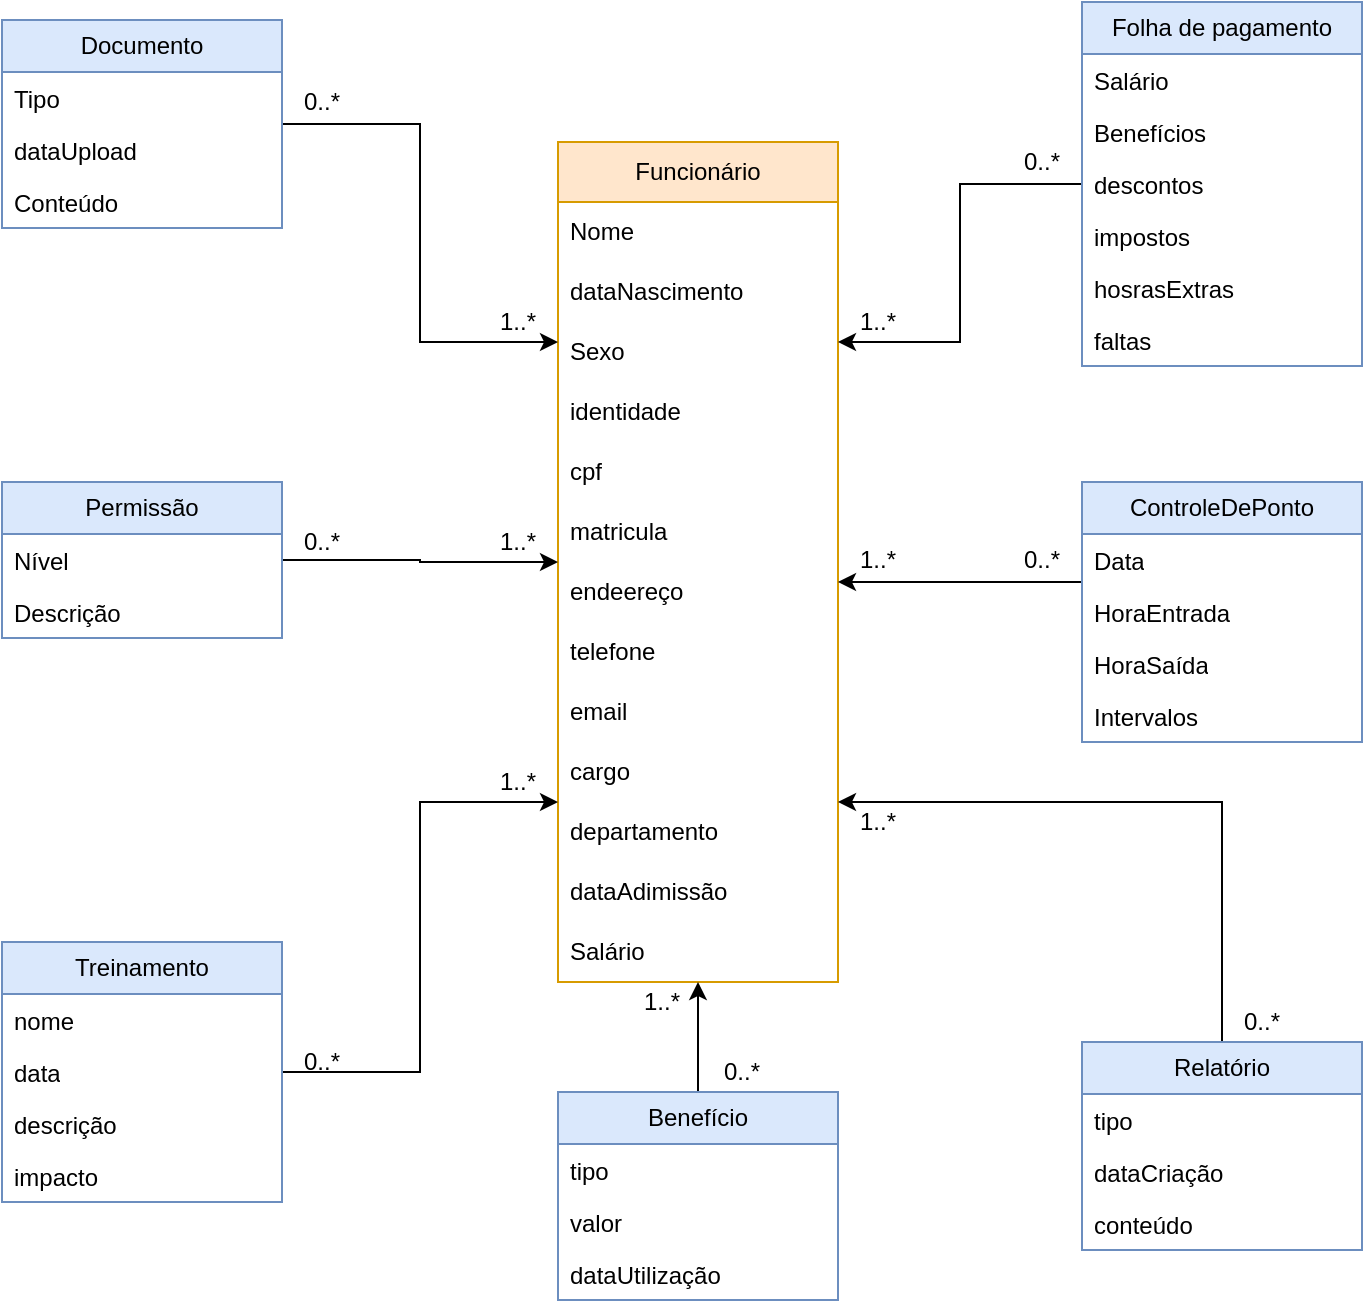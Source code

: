 <mxfile version="21.6.8" type="github">
  <diagram id="C5RBs43oDa-KdzZeNtuy" name="Page-1">
    <mxGraphModel dx="1434" dy="768" grid="0" gridSize="10" guides="1" tooltips="1" connect="1" arrows="1" fold="1" page="0" pageScale="1" pageWidth="827" pageHeight="1169" math="0" shadow="0">
      <root>
        <mxCell id="WIyWlLk6GJQsqaUBKTNV-0" />
        <mxCell id="WIyWlLk6GJQsqaUBKTNV-1" parent="WIyWlLk6GJQsqaUBKTNV-0" />
        <mxCell id="XSDL3ufl_Xw_I7IrvzXn-6" value="Funcionário" style="swimlane;fontStyle=0;childLayout=stackLayout;horizontal=1;startSize=30;horizontalStack=0;resizeParent=1;resizeParentMax=0;resizeLast=0;collapsible=1;marginBottom=0;whiteSpace=wrap;html=1;fillColor=#ffe6cc;strokeColor=#d79b00;" vertex="1" parent="WIyWlLk6GJQsqaUBKTNV-1">
          <mxGeometry x="358" y="110" width="140" height="420" as="geometry" />
        </mxCell>
        <mxCell id="XSDL3ufl_Xw_I7IrvzXn-7" value="Nome" style="text;strokeColor=none;fillColor=none;align=left;verticalAlign=middle;spacingLeft=4;spacingRight=4;overflow=hidden;points=[[0,0.5],[1,0.5]];portConstraint=eastwest;rotatable=0;whiteSpace=wrap;html=1;" vertex="1" parent="XSDL3ufl_Xw_I7IrvzXn-6">
          <mxGeometry y="30" width="140" height="30" as="geometry" />
        </mxCell>
        <mxCell id="XSDL3ufl_Xw_I7IrvzXn-8" value="dataNascimento" style="text;strokeColor=none;fillColor=none;align=left;verticalAlign=middle;spacingLeft=4;spacingRight=4;overflow=hidden;points=[[0,0.5],[1,0.5]];portConstraint=eastwest;rotatable=0;whiteSpace=wrap;html=1;" vertex="1" parent="XSDL3ufl_Xw_I7IrvzXn-6">
          <mxGeometry y="60" width="140" height="30" as="geometry" />
        </mxCell>
        <mxCell id="XSDL3ufl_Xw_I7IrvzXn-9" value="Sexo" style="text;strokeColor=none;fillColor=none;align=left;verticalAlign=middle;spacingLeft=4;spacingRight=4;overflow=hidden;points=[[0,0.5],[1,0.5]];portConstraint=eastwest;rotatable=0;whiteSpace=wrap;html=1;" vertex="1" parent="XSDL3ufl_Xw_I7IrvzXn-6">
          <mxGeometry y="90" width="140" height="30" as="geometry" />
        </mxCell>
        <mxCell id="XSDL3ufl_Xw_I7IrvzXn-10" value="identidade" style="text;strokeColor=none;fillColor=none;align=left;verticalAlign=middle;spacingLeft=4;spacingRight=4;overflow=hidden;points=[[0,0.5],[1,0.5]];portConstraint=eastwest;rotatable=0;whiteSpace=wrap;html=1;" vertex="1" parent="XSDL3ufl_Xw_I7IrvzXn-6">
          <mxGeometry y="120" width="140" height="30" as="geometry" />
        </mxCell>
        <mxCell id="XSDL3ufl_Xw_I7IrvzXn-11" value="cpf" style="text;strokeColor=none;fillColor=none;align=left;verticalAlign=middle;spacingLeft=4;spacingRight=4;overflow=hidden;points=[[0,0.5],[1,0.5]];portConstraint=eastwest;rotatable=0;whiteSpace=wrap;html=1;" vertex="1" parent="XSDL3ufl_Xw_I7IrvzXn-6">
          <mxGeometry y="150" width="140" height="30" as="geometry" />
        </mxCell>
        <mxCell id="XSDL3ufl_Xw_I7IrvzXn-12" value="matricula" style="text;strokeColor=none;fillColor=none;align=left;verticalAlign=middle;spacingLeft=4;spacingRight=4;overflow=hidden;points=[[0,0.5],[1,0.5]];portConstraint=eastwest;rotatable=0;whiteSpace=wrap;html=1;" vertex="1" parent="XSDL3ufl_Xw_I7IrvzXn-6">
          <mxGeometry y="180" width="140" height="30" as="geometry" />
        </mxCell>
        <mxCell id="XSDL3ufl_Xw_I7IrvzXn-13" value="endeereço" style="text;strokeColor=none;fillColor=none;align=left;verticalAlign=middle;spacingLeft=4;spacingRight=4;overflow=hidden;points=[[0,0.5],[1,0.5]];portConstraint=eastwest;rotatable=0;whiteSpace=wrap;html=1;" vertex="1" parent="XSDL3ufl_Xw_I7IrvzXn-6">
          <mxGeometry y="210" width="140" height="30" as="geometry" />
        </mxCell>
        <mxCell id="XSDL3ufl_Xw_I7IrvzXn-14" value="telefone" style="text;strokeColor=none;fillColor=none;align=left;verticalAlign=middle;spacingLeft=4;spacingRight=4;overflow=hidden;points=[[0,0.5],[1,0.5]];portConstraint=eastwest;rotatable=0;whiteSpace=wrap;html=1;" vertex="1" parent="XSDL3ufl_Xw_I7IrvzXn-6">
          <mxGeometry y="240" width="140" height="30" as="geometry" />
        </mxCell>
        <mxCell id="XSDL3ufl_Xw_I7IrvzXn-15" value="email" style="text;strokeColor=none;fillColor=none;align=left;verticalAlign=middle;spacingLeft=4;spacingRight=4;overflow=hidden;points=[[0,0.5],[1,0.5]];portConstraint=eastwest;rotatable=0;whiteSpace=wrap;html=1;" vertex="1" parent="XSDL3ufl_Xw_I7IrvzXn-6">
          <mxGeometry y="270" width="140" height="30" as="geometry" />
        </mxCell>
        <mxCell id="XSDL3ufl_Xw_I7IrvzXn-16" value="cargo" style="text;strokeColor=none;fillColor=none;align=left;verticalAlign=middle;spacingLeft=4;spacingRight=4;overflow=hidden;points=[[0,0.5],[1,0.5]];portConstraint=eastwest;rotatable=0;whiteSpace=wrap;html=1;" vertex="1" parent="XSDL3ufl_Xw_I7IrvzXn-6">
          <mxGeometry y="300" width="140" height="30" as="geometry" />
        </mxCell>
        <mxCell id="XSDL3ufl_Xw_I7IrvzXn-17" value="departamento" style="text;strokeColor=none;fillColor=none;align=left;verticalAlign=middle;spacingLeft=4;spacingRight=4;overflow=hidden;points=[[0,0.5],[1,0.5]];portConstraint=eastwest;rotatable=0;whiteSpace=wrap;html=1;" vertex="1" parent="XSDL3ufl_Xw_I7IrvzXn-6">
          <mxGeometry y="330" width="140" height="30" as="geometry" />
        </mxCell>
        <mxCell id="XSDL3ufl_Xw_I7IrvzXn-18" value="dataAdimissão" style="text;strokeColor=none;fillColor=none;align=left;verticalAlign=middle;spacingLeft=4;spacingRight=4;overflow=hidden;points=[[0,0.5],[1,0.5]];portConstraint=eastwest;rotatable=0;whiteSpace=wrap;html=1;" vertex="1" parent="XSDL3ufl_Xw_I7IrvzXn-6">
          <mxGeometry y="360" width="140" height="30" as="geometry" />
        </mxCell>
        <mxCell id="XSDL3ufl_Xw_I7IrvzXn-19" value="Salário" style="text;strokeColor=none;fillColor=none;align=left;verticalAlign=middle;spacingLeft=4;spacingRight=4;overflow=hidden;points=[[0,0.5],[1,0.5]];portConstraint=eastwest;rotatable=0;whiteSpace=wrap;html=1;" vertex="1" parent="XSDL3ufl_Xw_I7IrvzXn-6">
          <mxGeometry y="390" width="140" height="30" as="geometry" />
        </mxCell>
        <mxCell id="XSDL3ufl_Xw_I7IrvzXn-24" style="edgeStyle=orthogonalEdgeStyle;rounded=0;orthogonalLoop=1;jettySize=auto;html=1;" edge="1" parent="WIyWlLk6GJQsqaUBKTNV-1" source="XSDL3ufl_Xw_I7IrvzXn-20" target="XSDL3ufl_Xw_I7IrvzXn-6">
          <mxGeometry relative="1" as="geometry">
            <Array as="points">
              <mxPoint x="289" y="101" />
              <mxPoint x="289" y="210" />
            </Array>
          </mxGeometry>
        </mxCell>
        <mxCell id="XSDL3ufl_Xw_I7IrvzXn-20" value="Documento" style="swimlane;fontStyle=0;childLayout=stackLayout;horizontal=1;startSize=26;fillColor=#dae8fc;horizontalStack=0;resizeParent=1;resizeParentMax=0;resizeLast=0;collapsible=1;marginBottom=0;whiteSpace=wrap;html=1;strokeColor=#6c8ebf;" vertex="1" parent="WIyWlLk6GJQsqaUBKTNV-1">
          <mxGeometry x="80" y="49" width="140" height="104" as="geometry" />
        </mxCell>
        <mxCell id="XSDL3ufl_Xw_I7IrvzXn-21" value="Tipo" style="text;strokeColor=none;fillColor=none;align=left;verticalAlign=top;spacingLeft=4;spacingRight=4;overflow=hidden;rotatable=0;points=[[0,0.5],[1,0.5]];portConstraint=eastwest;whiteSpace=wrap;html=1;" vertex="1" parent="XSDL3ufl_Xw_I7IrvzXn-20">
          <mxGeometry y="26" width="140" height="26" as="geometry" />
        </mxCell>
        <mxCell id="XSDL3ufl_Xw_I7IrvzXn-22" value="dataUpload" style="text;strokeColor=none;fillColor=none;align=left;verticalAlign=top;spacingLeft=4;spacingRight=4;overflow=hidden;rotatable=0;points=[[0,0.5],[1,0.5]];portConstraint=eastwest;whiteSpace=wrap;html=1;" vertex="1" parent="XSDL3ufl_Xw_I7IrvzXn-20">
          <mxGeometry y="52" width="140" height="26" as="geometry" />
        </mxCell>
        <mxCell id="XSDL3ufl_Xw_I7IrvzXn-23" value="Conteúdo" style="text;strokeColor=none;fillColor=none;align=left;verticalAlign=top;spacingLeft=4;spacingRight=4;overflow=hidden;rotatable=0;points=[[0,0.5],[1,0.5]];portConstraint=eastwest;whiteSpace=wrap;html=1;" vertex="1" parent="XSDL3ufl_Xw_I7IrvzXn-20">
          <mxGeometry y="78" width="140" height="26" as="geometry" />
        </mxCell>
        <mxCell id="XSDL3ufl_Xw_I7IrvzXn-29" style="edgeStyle=orthogonalEdgeStyle;rounded=0;orthogonalLoop=1;jettySize=auto;html=1;" edge="1" parent="WIyWlLk6GJQsqaUBKTNV-1" source="XSDL3ufl_Xw_I7IrvzXn-25" target="XSDL3ufl_Xw_I7IrvzXn-6">
          <mxGeometry relative="1" as="geometry" />
        </mxCell>
        <mxCell id="XSDL3ufl_Xw_I7IrvzXn-25" value="Permissão" style="swimlane;fontStyle=0;childLayout=stackLayout;horizontal=1;startSize=26;fillColor=#dae8fc;horizontalStack=0;resizeParent=1;resizeParentMax=0;resizeLast=0;collapsible=1;marginBottom=0;whiteSpace=wrap;html=1;strokeColor=#6c8ebf;" vertex="1" parent="WIyWlLk6GJQsqaUBKTNV-1">
          <mxGeometry x="80" y="280" width="140" height="78" as="geometry" />
        </mxCell>
        <mxCell id="XSDL3ufl_Xw_I7IrvzXn-26" value="Nível" style="text;strokeColor=none;fillColor=none;align=left;verticalAlign=top;spacingLeft=4;spacingRight=4;overflow=hidden;rotatable=0;points=[[0,0.5],[1,0.5]];portConstraint=eastwest;whiteSpace=wrap;html=1;" vertex="1" parent="XSDL3ufl_Xw_I7IrvzXn-25">
          <mxGeometry y="26" width="140" height="26" as="geometry" />
        </mxCell>
        <mxCell id="XSDL3ufl_Xw_I7IrvzXn-27" value="Descrição" style="text;strokeColor=none;fillColor=none;align=left;verticalAlign=top;spacingLeft=4;spacingRight=4;overflow=hidden;rotatable=0;points=[[0,0.5],[1,0.5]];portConstraint=eastwest;whiteSpace=wrap;html=1;" vertex="1" parent="XSDL3ufl_Xw_I7IrvzXn-25">
          <mxGeometry y="52" width="140" height="26" as="geometry" />
        </mxCell>
        <mxCell id="XSDL3ufl_Xw_I7IrvzXn-37" style="edgeStyle=orthogonalEdgeStyle;rounded=0;orthogonalLoop=1;jettySize=auto;html=1;" edge="1" parent="WIyWlLk6GJQsqaUBKTNV-1" source="XSDL3ufl_Xw_I7IrvzXn-30" target="XSDL3ufl_Xw_I7IrvzXn-6">
          <mxGeometry relative="1" as="geometry">
            <Array as="points">
              <mxPoint x="559" y="131" />
              <mxPoint x="559" y="210" />
            </Array>
          </mxGeometry>
        </mxCell>
        <mxCell id="XSDL3ufl_Xw_I7IrvzXn-30" value="Folha de pagamento" style="swimlane;fontStyle=0;childLayout=stackLayout;horizontal=1;startSize=26;fillColor=#dae8fc;horizontalStack=0;resizeParent=1;resizeParentMax=0;resizeLast=0;collapsible=1;marginBottom=0;whiteSpace=wrap;html=1;strokeColor=#6c8ebf;" vertex="1" parent="WIyWlLk6GJQsqaUBKTNV-1">
          <mxGeometry x="620" y="40" width="140" height="182" as="geometry" />
        </mxCell>
        <mxCell id="XSDL3ufl_Xw_I7IrvzXn-31" value="Salário" style="text;strokeColor=none;fillColor=none;align=left;verticalAlign=top;spacingLeft=4;spacingRight=4;overflow=hidden;rotatable=0;points=[[0,0.5],[1,0.5]];portConstraint=eastwest;whiteSpace=wrap;html=1;" vertex="1" parent="XSDL3ufl_Xw_I7IrvzXn-30">
          <mxGeometry y="26" width="140" height="26" as="geometry" />
        </mxCell>
        <mxCell id="XSDL3ufl_Xw_I7IrvzXn-32" value="Benefícios" style="text;strokeColor=none;fillColor=none;align=left;verticalAlign=top;spacingLeft=4;spacingRight=4;overflow=hidden;rotatable=0;points=[[0,0.5],[1,0.5]];portConstraint=eastwest;whiteSpace=wrap;html=1;" vertex="1" parent="XSDL3ufl_Xw_I7IrvzXn-30">
          <mxGeometry y="52" width="140" height="26" as="geometry" />
        </mxCell>
        <mxCell id="XSDL3ufl_Xw_I7IrvzXn-33" value="descontos" style="text;strokeColor=none;fillColor=none;align=left;verticalAlign=top;spacingLeft=4;spacingRight=4;overflow=hidden;rotatable=0;points=[[0,0.5],[1,0.5]];portConstraint=eastwest;whiteSpace=wrap;html=1;" vertex="1" parent="XSDL3ufl_Xw_I7IrvzXn-30">
          <mxGeometry y="78" width="140" height="26" as="geometry" />
        </mxCell>
        <mxCell id="XSDL3ufl_Xw_I7IrvzXn-34" value="impostos" style="text;strokeColor=none;fillColor=none;align=left;verticalAlign=top;spacingLeft=4;spacingRight=4;overflow=hidden;rotatable=0;points=[[0,0.5],[1,0.5]];portConstraint=eastwest;whiteSpace=wrap;html=1;" vertex="1" parent="XSDL3ufl_Xw_I7IrvzXn-30">
          <mxGeometry y="104" width="140" height="26" as="geometry" />
        </mxCell>
        <mxCell id="XSDL3ufl_Xw_I7IrvzXn-35" value="hosrasExtras" style="text;strokeColor=none;fillColor=none;align=left;verticalAlign=top;spacingLeft=4;spacingRight=4;overflow=hidden;rotatable=0;points=[[0,0.5],[1,0.5]];portConstraint=eastwest;whiteSpace=wrap;html=1;" vertex="1" parent="XSDL3ufl_Xw_I7IrvzXn-30">
          <mxGeometry y="130" width="140" height="26" as="geometry" />
        </mxCell>
        <mxCell id="XSDL3ufl_Xw_I7IrvzXn-36" value="faltas" style="text;strokeColor=none;fillColor=none;align=left;verticalAlign=top;spacingLeft=4;spacingRight=4;overflow=hidden;rotatable=0;points=[[0,0.5],[1,0.5]];portConstraint=eastwest;whiteSpace=wrap;html=1;" vertex="1" parent="XSDL3ufl_Xw_I7IrvzXn-30">
          <mxGeometry y="156" width="140" height="26" as="geometry" />
        </mxCell>
        <mxCell id="XSDL3ufl_Xw_I7IrvzXn-45" style="edgeStyle=orthogonalEdgeStyle;rounded=0;orthogonalLoop=1;jettySize=auto;html=1;" edge="1" parent="WIyWlLk6GJQsqaUBKTNV-1" source="XSDL3ufl_Xw_I7IrvzXn-38" target="XSDL3ufl_Xw_I7IrvzXn-6">
          <mxGeometry relative="1" as="geometry">
            <Array as="points">
              <mxPoint x="560" y="330" />
              <mxPoint x="560" y="330" />
            </Array>
          </mxGeometry>
        </mxCell>
        <mxCell id="XSDL3ufl_Xw_I7IrvzXn-38" value="ControleDePonto" style="swimlane;fontStyle=0;childLayout=stackLayout;horizontal=1;startSize=26;fillColor=#dae8fc;horizontalStack=0;resizeParent=1;resizeParentMax=0;resizeLast=0;collapsible=1;marginBottom=0;whiteSpace=wrap;html=1;strokeColor=#6c8ebf;" vertex="1" parent="WIyWlLk6GJQsqaUBKTNV-1">
          <mxGeometry x="620" y="280" width="140" height="130" as="geometry" />
        </mxCell>
        <mxCell id="XSDL3ufl_Xw_I7IrvzXn-39" value="Data" style="text;strokeColor=none;fillColor=none;align=left;verticalAlign=top;spacingLeft=4;spacingRight=4;overflow=hidden;rotatable=0;points=[[0,0.5],[1,0.5]];portConstraint=eastwest;whiteSpace=wrap;html=1;" vertex="1" parent="XSDL3ufl_Xw_I7IrvzXn-38">
          <mxGeometry y="26" width="140" height="26" as="geometry" />
        </mxCell>
        <mxCell id="XSDL3ufl_Xw_I7IrvzXn-40" value="HoraEntrada" style="text;strokeColor=none;fillColor=none;align=left;verticalAlign=top;spacingLeft=4;spacingRight=4;overflow=hidden;rotatable=0;points=[[0,0.5],[1,0.5]];portConstraint=eastwest;whiteSpace=wrap;html=1;" vertex="1" parent="XSDL3ufl_Xw_I7IrvzXn-38">
          <mxGeometry y="52" width="140" height="26" as="geometry" />
        </mxCell>
        <mxCell id="XSDL3ufl_Xw_I7IrvzXn-41" value="HoraSaída" style="text;strokeColor=none;fillColor=none;align=left;verticalAlign=top;spacingLeft=4;spacingRight=4;overflow=hidden;rotatable=0;points=[[0,0.5],[1,0.5]];portConstraint=eastwest;whiteSpace=wrap;html=1;" vertex="1" parent="XSDL3ufl_Xw_I7IrvzXn-38">
          <mxGeometry y="78" width="140" height="26" as="geometry" />
        </mxCell>
        <mxCell id="XSDL3ufl_Xw_I7IrvzXn-42" value="Intervalos" style="text;strokeColor=none;fillColor=none;align=left;verticalAlign=top;spacingLeft=4;spacingRight=4;overflow=hidden;rotatable=0;points=[[0,0.5],[1,0.5]];portConstraint=eastwest;whiteSpace=wrap;html=1;" vertex="1" parent="XSDL3ufl_Xw_I7IrvzXn-38">
          <mxGeometry y="104" width="140" height="26" as="geometry" />
        </mxCell>
        <mxCell id="XSDL3ufl_Xw_I7IrvzXn-51" style="edgeStyle=orthogonalEdgeStyle;rounded=0;orthogonalLoop=1;jettySize=auto;html=1;" edge="1" parent="WIyWlLk6GJQsqaUBKTNV-1" source="XSDL3ufl_Xw_I7IrvzXn-46" target="XSDL3ufl_Xw_I7IrvzXn-6">
          <mxGeometry relative="1" as="geometry" />
        </mxCell>
        <mxCell id="XSDL3ufl_Xw_I7IrvzXn-46" value="Benefício" style="swimlane;fontStyle=0;childLayout=stackLayout;horizontal=1;startSize=26;fillColor=#dae8fc;horizontalStack=0;resizeParent=1;resizeParentMax=0;resizeLast=0;collapsible=1;marginBottom=0;whiteSpace=wrap;html=1;strokeColor=#6c8ebf;" vertex="1" parent="WIyWlLk6GJQsqaUBKTNV-1">
          <mxGeometry x="358" y="585" width="140" height="104" as="geometry" />
        </mxCell>
        <mxCell id="XSDL3ufl_Xw_I7IrvzXn-47" value="tipo" style="text;strokeColor=none;fillColor=none;align=left;verticalAlign=top;spacingLeft=4;spacingRight=4;overflow=hidden;rotatable=0;points=[[0,0.5],[1,0.5]];portConstraint=eastwest;whiteSpace=wrap;html=1;" vertex="1" parent="XSDL3ufl_Xw_I7IrvzXn-46">
          <mxGeometry y="26" width="140" height="26" as="geometry" />
        </mxCell>
        <mxCell id="XSDL3ufl_Xw_I7IrvzXn-48" value="valor" style="text;strokeColor=none;fillColor=none;align=left;verticalAlign=top;spacingLeft=4;spacingRight=4;overflow=hidden;rotatable=0;points=[[0,0.5],[1,0.5]];portConstraint=eastwest;whiteSpace=wrap;html=1;" vertex="1" parent="XSDL3ufl_Xw_I7IrvzXn-46">
          <mxGeometry y="52" width="140" height="26" as="geometry" />
        </mxCell>
        <mxCell id="XSDL3ufl_Xw_I7IrvzXn-49" value="dataUtilização" style="text;strokeColor=none;fillColor=none;align=left;verticalAlign=top;spacingLeft=4;spacingRight=4;overflow=hidden;rotatable=0;points=[[0,0.5],[1,0.5]];portConstraint=eastwest;whiteSpace=wrap;html=1;" vertex="1" parent="XSDL3ufl_Xw_I7IrvzXn-46">
          <mxGeometry y="78" width="140" height="26" as="geometry" />
        </mxCell>
        <mxCell id="XSDL3ufl_Xw_I7IrvzXn-57" style="edgeStyle=orthogonalEdgeStyle;rounded=0;orthogonalLoop=1;jettySize=auto;html=1;" edge="1" parent="WIyWlLk6GJQsqaUBKTNV-1" source="XSDL3ufl_Xw_I7IrvzXn-52" target="XSDL3ufl_Xw_I7IrvzXn-6">
          <mxGeometry relative="1" as="geometry">
            <Array as="points">
              <mxPoint x="289" y="575" />
              <mxPoint x="289" y="440" />
            </Array>
          </mxGeometry>
        </mxCell>
        <mxCell id="XSDL3ufl_Xw_I7IrvzXn-52" value="Treinamento" style="swimlane;fontStyle=0;childLayout=stackLayout;horizontal=1;startSize=26;fillColor=#dae8fc;horizontalStack=0;resizeParent=1;resizeParentMax=0;resizeLast=0;collapsible=1;marginBottom=0;whiteSpace=wrap;html=1;strokeColor=#6c8ebf;" vertex="1" parent="WIyWlLk6GJQsqaUBKTNV-1">
          <mxGeometry x="80" y="510" width="140" height="130" as="geometry" />
        </mxCell>
        <mxCell id="XSDL3ufl_Xw_I7IrvzXn-53" value="nome" style="text;strokeColor=none;fillColor=none;align=left;verticalAlign=top;spacingLeft=4;spacingRight=4;overflow=hidden;rotatable=0;points=[[0,0.5],[1,0.5]];portConstraint=eastwest;whiteSpace=wrap;html=1;" vertex="1" parent="XSDL3ufl_Xw_I7IrvzXn-52">
          <mxGeometry y="26" width="140" height="26" as="geometry" />
        </mxCell>
        <mxCell id="XSDL3ufl_Xw_I7IrvzXn-54" value="data" style="text;strokeColor=none;fillColor=none;align=left;verticalAlign=top;spacingLeft=4;spacingRight=4;overflow=hidden;rotatable=0;points=[[0,0.5],[1,0.5]];portConstraint=eastwest;whiteSpace=wrap;html=1;" vertex="1" parent="XSDL3ufl_Xw_I7IrvzXn-52">
          <mxGeometry y="52" width="140" height="26" as="geometry" />
        </mxCell>
        <mxCell id="XSDL3ufl_Xw_I7IrvzXn-55" value="descrição" style="text;strokeColor=none;fillColor=none;align=left;verticalAlign=top;spacingLeft=4;spacingRight=4;overflow=hidden;rotatable=0;points=[[0,0.5],[1,0.5]];portConstraint=eastwest;whiteSpace=wrap;html=1;" vertex="1" parent="XSDL3ufl_Xw_I7IrvzXn-52">
          <mxGeometry y="78" width="140" height="26" as="geometry" />
        </mxCell>
        <mxCell id="XSDL3ufl_Xw_I7IrvzXn-56" value="impacto" style="text;strokeColor=none;fillColor=none;align=left;verticalAlign=top;spacingLeft=4;spacingRight=4;overflow=hidden;rotatable=0;points=[[0,0.5],[1,0.5]];portConstraint=eastwest;whiteSpace=wrap;html=1;" vertex="1" parent="XSDL3ufl_Xw_I7IrvzXn-52">
          <mxGeometry y="104" width="140" height="26" as="geometry" />
        </mxCell>
        <mxCell id="XSDL3ufl_Xw_I7IrvzXn-63" style="edgeStyle=orthogonalEdgeStyle;rounded=0;orthogonalLoop=1;jettySize=auto;html=1;" edge="1" parent="WIyWlLk6GJQsqaUBKTNV-1" source="XSDL3ufl_Xw_I7IrvzXn-58" target="XSDL3ufl_Xw_I7IrvzXn-6">
          <mxGeometry relative="1" as="geometry">
            <Array as="points">
              <mxPoint x="690" y="440" />
            </Array>
          </mxGeometry>
        </mxCell>
        <mxCell id="XSDL3ufl_Xw_I7IrvzXn-58" value="Relatório" style="swimlane;fontStyle=0;childLayout=stackLayout;horizontal=1;startSize=26;fillColor=#dae8fc;horizontalStack=0;resizeParent=1;resizeParentMax=0;resizeLast=0;collapsible=1;marginBottom=0;whiteSpace=wrap;html=1;strokeColor=#6c8ebf;" vertex="1" parent="WIyWlLk6GJQsqaUBKTNV-1">
          <mxGeometry x="620" y="560" width="140" height="104" as="geometry" />
        </mxCell>
        <mxCell id="XSDL3ufl_Xw_I7IrvzXn-59" value="tipo" style="text;strokeColor=none;fillColor=none;align=left;verticalAlign=top;spacingLeft=4;spacingRight=4;overflow=hidden;rotatable=0;points=[[0,0.5],[1,0.5]];portConstraint=eastwest;whiteSpace=wrap;html=1;" vertex="1" parent="XSDL3ufl_Xw_I7IrvzXn-58">
          <mxGeometry y="26" width="140" height="26" as="geometry" />
        </mxCell>
        <mxCell id="XSDL3ufl_Xw_I7IrvzXn-60" value="dataCriação" style="text;strokeColor=none;fillColor=none;align=left;verticalAlign=top;spacingLeft=4;spacingRight=4;overflow=hidden;rotatable=0;points=[[0,0.5],[1,0.5]];portConstraint=eastwest;whiteSpace=wrap;html=1;" vertex="1" parent="XSDL3ufl_Xw_I7IrvzXn-58">
          <mxGeometry y="52" width="140" height="26" as="geometry" />
        </mxCell>
        <mxCell id="XSDL3ufl_Xw_I7IrvzXn-61" value="conteúdo" style="text;strokeColor=none;fillColor=none;align=left;verticalAlign=top;spacingLeft=4;spacingRight=4;overflow=hidden;rotatable=0;points=[[0,0.5],[1,0.5]];portConstraint=eastwest;whiteSpace=wrap;html=1;" vertex="1" parent="XSDL3ufl_Xw_I7IrvzXn-58">
          <mxGeometry y="78" width="140" height="26" as="geometry" />
        </mxCell>
        <UserObject label="1..*" placeholders="1" name="Variable" id="XSDL3ufl_Xw_I7IrvzXn-65">
          <mxCell style="text;html=1;strokeColor=none;fillColor=none;align=center;verticalAlign=middle;whiteSpace=wrap;overflow=hidden;" vertex="1" parent="WIyWlLk6GJQsqaUBKTNV-1">
            <mxGeometry x="318" y="300" width="40" height="20" as="geometry" />
          </mxCell>
        </UserObject>
        <UserObject label="0..*" placeholders="1" name="Variable" id="XSDL3ufl_Xw_I7IrvzXn-66">
          <mxCell style="text;html=1;strokeColor=none;fillColor=none;align=center;verticalAlign=middle;whiteSpace=wrap;overflow=hidden;" vertex="1" parent="WIyWlLk6GJQsqaUBKTNV-1">
            <mxGeometry x="220" y="300" width="40" height="20" as="geometry" />
          </mxCell>
        </UserObject>
        <UserObject label="0..*" placeholders="1" name="Variable" id="XSDL3ufl_Xw_I7IrvzXn-67">
          <mxCell style="text;html=1;strokeColor=none;fillColor=none;align=center;verticalAlign=middle;whiteSpace=wrap;overflow=hidden;" vertex="1" parent="WIyWlLk6GJQsqaUBKTNV-1">
            <mxGeometry x="220" y="560" width="40" height="20" as="geometry" />
          </mxCell>
        </UserObject>
        <UserObject label="0..*" placeholders="1" name="Variable" id="XSDL3ufl_Xw_I7IrvzXn-68">
          <mxCell style="text;html=1;strokeColor=none;fillColor=none;align=center;verticalAlign=middle;whiteSpace=wrap;overflow=hidden;" vertex="1" parent="WIyWlLk6GJQsqaUBKTNV-1">
            <mxGeometry x="430" y="565" width="40" height="20" as="geometry" />
          </mxCell>
        </UserObject>
        <UserObject label="0..*" placeholders="1" name="Variable" id="XSDL3ufl_Xw_I7IrvzXn-69">
          <mxCell style="text;html=1;strokeColor=none;fillColor=none;align=center;verticalAlign=middle;whiteSpace=wrap;overflow=hidden;" vertex="1" parent="WIyWlLk6GJQsqaUBKTNV-1">
            <mxGeometry x="690" y="540" width="40" height="20" as="geometry" />
          </mxCell>
        </UserObject>
        <UserObject label="0..*" placeholders="1" name="Variable" id="XSDL3ufl_Xw_I7IrvzXn-70">
          <mxCell style="text;html=1;strokeColor=none;fillColor=none;align=center;verticalAlign=middle;whiteSpace=wrap;overflow=hidden;" vertex="1" parent="WIyWlLk6GJQsqaUBKTNV-1">
            <mxGeometry x="580" y="309" width="40" height="20" as="geometry" />
          </mxCell>
        </UserObject>
        <UserObject label="0..*" placeholders="1" name="Variable" id="XSDL3ufl_Xw_I7IrvzXn-71">
          <mxCell style="text;html=1;strokeColor=none;fillColor=none;align=center;verticalAlign=middle;whiteSpace=wrap;overflow=hidden;" vertex="1" parent="WIyWlLk6GJQsqaUBKTNV-1">
            <mxGeometry x="580" y="110" width="40" height="20" as="geometry" />
          </mxCell>
        </UserObject>
        <UserObject label="0..*" placeholders="1" name="Variable" id="XSDL3ufl_Xw_I7IrvzXn-72">
          <mxCell style="text;html=1;strokeColor=none;fillColor=none;align=center;verticalAlign=middle;whiteSpace=wrap;overflow=hidden;" vertex="1" parent="WIyWlLk6GJQsqaUBKTNV-1">
            <mxGeometry x="220" y="80" width="40" height="20" as="geometry" />
          </mxCell>
        </UserObject>
        <UserObject label="1..*" placeholders="1" name="Variable" id="XSDL3ufl_Xw_I7IrvzXn-73">
          <mxCell style="text;html=1;strokeColor=none;fillColor=none;align=center;verticalAlign=middle;whiteSpace=wrap;overflow=hidden;" vertex="1" parent="WIyWlLk6GJQsqaUBKTNV-1">
            <mxGeometry x="318" y="420" width="40" height="20" as="geometry" />
          </mxCell>
        </UserObject>
        <UserObject label="1..*" placeholders="1" name="Variable" id="XSDL3ufl_Xw_I7IrvzXn-74">
          <mxCell style="text;html=1;strokeColor=none;fillColor=none;align=center;verticalAlign=middle;whiteSpace=wrap;overflow=hidden;" vertex="1" parent="WIyWlLk6GJQsqaUBKTNV-1">
            <mxGeometry x="390" y="530" width="40" height="20" as="geometry" />
          </mxCell>
        </UserObject>
        <UserObject label="1..*" placeholders="1" name="Variable" id="XSDL3ufl_Xw_I7IrvzXn-75">
          <mxCell style="text;html=1;strokeColor=none;fillColor=none;align=center;verticalAlign=middle;whiteSpace=wrap;overflow=hidden;" vertex="1" parent="WIyWlLk6GJQsqaUBKTNV-1">
            <mxGeometry x="498" y="440" width="40" height="20" as="geometry" />
          </mxCell>
        </UserObject>
        <UserObject label="1..*" placeholders="1" name="Variable" id="XSDL3ufl_Xw_I7IrvzXn-76">
          <mxCell style="text;html=1;strokeColor=none;fillColor=none;align=center;verticalAlign=middle;whiteSpace=wrap;overflow=hidden;" vertex="1" parent="WIyWlLk6GJQsqaUBKTNV-1">
            <mxGeometry x="498" y="309" width="40" height="20" as="geometry" />
          </mxCell>
        </UserObject>
        <UserObject label="1..*" placeholders="1" name="Variable" id="XSDL3ufl_Xw_I7IrvzXn-77">
          <mxCell style="text;html=1;strokeColor=none;fillColor=none;align=center;verticalAlign=middle;whiteSpace=wrap;overflow=hidden;" vertex="1" parent="WIyWlLk6GJQsqaUBKTNV-1">
            <mxGeometry x="498" y="190" width="40" height="20" as="geometry" />
          </mxCell>
        </UserObject>
        <UserObject label="1..*" placeholders="1" name="Variable" id="XSDL3ufl_Xw_I7IrvzXn-78">
          <mxCell style="text;html=1;strokeColor=none;fillColor=none;align=center;verticalAlign=middle;whiteSpace=wrap;overflow=hidden;" vertex="1" parent="WIyWlLk6GJQsqaUBKTNV-1">
            <mxGeometry x="318" y="190" width="40" height="20" as="geometry" />
          </mxCell>
        </UserObject>
      </root>
    </mxGraphModel>
  </diagram>
</mxfile>

